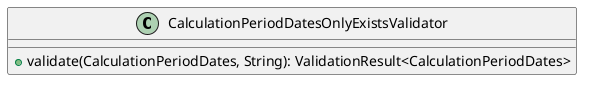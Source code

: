 @startuml

    class CalculationPeriodDatesOnlyExistsValidator [[CalculationPeriodDatesOnlyExistsValidator.html]] {
        +validate(CalculationPeriodDates, String): ValidationResult<CalculationPeriodDates>
    }

@enduml

